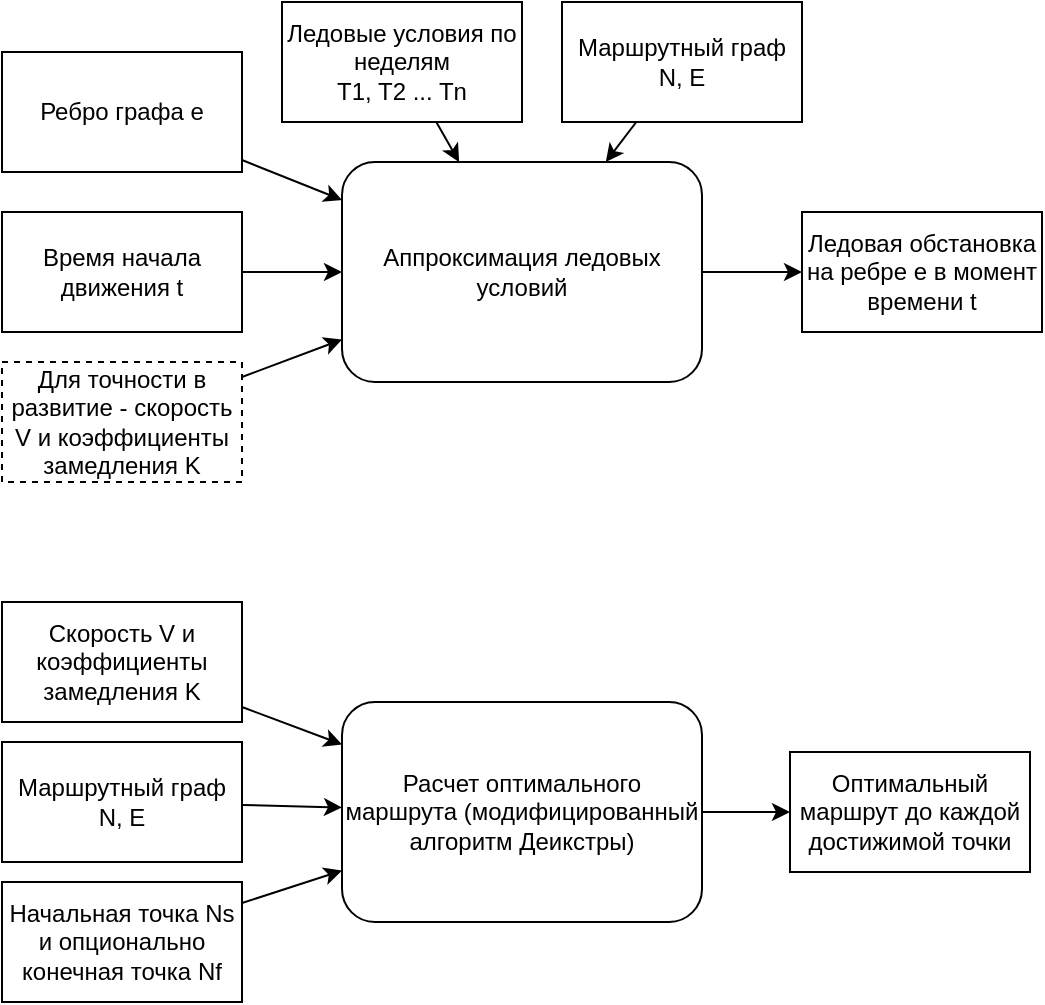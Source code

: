<mxfile>
    <diagram id="xkgsRNWuUvslFp0s_zYg" name="Страница 1">
        <mxGraphModel dx="667" dy="497" grid="1" gridSize="10" guides="1" tooltips="1" connect="1" arrows="1" fold="1" page="1" pageScale="1" pageWidth="827" pageHeight="1169" math="0" shadow="0">
            <root>
                <mxCell id="0"/>
                <mxCell id="1" parent="0"/>
                <mxCell id="22" style="edgeStyle=none;html=1;" edge="1" parent="1" source="26" target="17">
                    <mxGeometry relative="1" as="geometry">
                        <mxPoint x="140" y="363" as="sourcePoint"/>
                    </mxGeometry>
                </mxCell>
                <mxCell id="3" value="Ледовая обстановка на ребре e в момент времени t" style="rounded=0;whiteSpace=wrap;html=1;" vertex="1" parent="1">
                    <mxGeometry x="420" y="115" width="120" height="60" as="geometry"/>
                </mxCell>
                <mxCell id="6" value="" style="edgeStyle=none;html=1;" edge="1" parent="1" source="4" target="3">
                    <mxGeometry relative="1" as="geometry"/>
                </mxCell>
                <mxCell id="4" value="Аппроксимация ледовых условий" style="rounded=1;whiteSpace=wrap;html=1;" vertex="1" parent="1">
                    <mxGeometry x="190" y="90" width="180" height="110" as="geometry"/>
                </mxCell>
                <mxCell id="8" style="edgeStyle=none;html=1;" edge="1" parent="1" source="7" target="4">
                    <mxGeometry relative="1" as="geometry"/>
                </mxCell>
                <mxCell id="7" value="Ледовые условия по неделям&lt;br&gt;T1, T2 ... Tn" style="rounded=0;whiteSpace=wrap;html=1;" vertex="1" parent="1">
                    <mxGeometry x="160" y="10" width="120" height="60" as="geometry"/>
                </mxCell>
                <mxCell id="10" style="edgeStyle=none;html=1;" edge="1" parent="1" source="9" target="4">
                    <mxGeometry relative="1" as="geometry"/>
                </mxCell>
                <mxCell id="9" value="Маршрутный граф&lt;br&gt;N, E" style="rounded=0;whiteSpace=wrap;html=1;" vertex="1" parent="1">
                    <mxGeometry x="300" y="10" width="120" height="60" as="geometry"/>
                </mxCell>
                <mxCell id="13" style="edgeStyle=none;html=1;" edge="1" parent="1" source="11" target="4">
                    <mxGeometry relative="1" as="geometry"/>
                </mxCell>
                <mxCell id="11" value="Ребро графа e" style="rounded=0;whiteSpace=wrap;html=1;" vertex="1" parent="1">
                    <mxGeometry x="20" y="35" width="120" height="60" as="geometry"/>
                </mxCell>
                <mxCell id="14" style="edgeStyle=none;html=1;" edge="1" parent="1" source="12" target="4">
                    <mxGeometry relative="1" as="geometry"/>
                </mxCell>
                <mxCell id="12" value="Время начала движения t" style="rounded=0;whiteSpace=wrap;html=1;" vertex="1" parent="1">
                    <mxGeometry x="20" y="115" width="120" height="60" as="geometry"/>
                </mxCell>
                <mxCell id="16" style="edgeStyle=none;html=1;" edge="1" parent="1" source="15" target="4">
                    <mxGeometry relative="1" as="geometry"/>
                </mxCell>
                <mxCell id="15" value="Для точности в развитие - скорость V и коэффициенты замедления K" style="rounded=0;whiteSpace=wrap;html=1;dashed=1;" vertex="1" parent="1">
                    <mxGeometry x="20" y="190" width="120" height="60" as="geometry"/>
                </mxCell>
                <mxCell id="31" style="edgeStyle=none;html=1;" edge="1" parent="1" source="17" target="24">
                    <mxGeometry relative="1" as="geometry"/>
                </mxCell>
                <mxCell id="17" value="Расчет оптимального маршрута (модифицированный алгоритм Деикстры)" style="rounded=1;whiteSpace=wrap;html=1;" vertex="1" parent="1">
                    <mxGeometry x="190" y="360" width="180" height="110" as="geometry"/>
                </mxCell>
                <mxCell id="24" value="Оптимальный маршрут до каждой достижимой точки" style="rounded=0;whiteSpace=wrap;html=1;" vertex="1" parent="1">
                    <mxGeometry x="414" y="385" width="120" height="60" as="geometry"/>
                </mxCell>
                <mxCell id="26" value="Скорость V и коэффициенты замедления K" style="rounded=0;whiteSpace=wrap;html=1;" vertex="1" parent="1">
                    <mxGeometry x="20" y="310" width="120" height="60" as="geometry"/>
                </mxCell>
                <mxCell id="28" style="edgeStyle=none;html=1;" edge="1" parent="1" source="27" target="17">
                    <mxGeometry relative="1" as="geometry"/>
                </mxCell>
                <mxCell id="27" value="Маршрутный граф&lt;br&gt;N, E" style="rounded=0;whiteSpace=wrap;html=1;" vertex="1" parent="1">
                    <mxGeometry x="20" y="380" width="120" height="60" as="geometry"/>
                </mxCell>
                <mxCell id="30" style="edgeStyle=none;html=1;" edge="1" parent="1" source="29" target="17">
                    <mxGeometry relative="1" as="geometry"/>
                </mxCell>
                <mxCell id="29" value="Начальная точка Ns и опционально конечная точка Nf" style="rounded=0;whiteSpace=wrap;html=1;" vertex="1" parent="1">
                    <mxGeometry x="20" y="450" width="120" height="60" as="geometry"/>
                </mxCell>
            </root>
        </mxGraphModel>
    </diagram>
</mxfile>